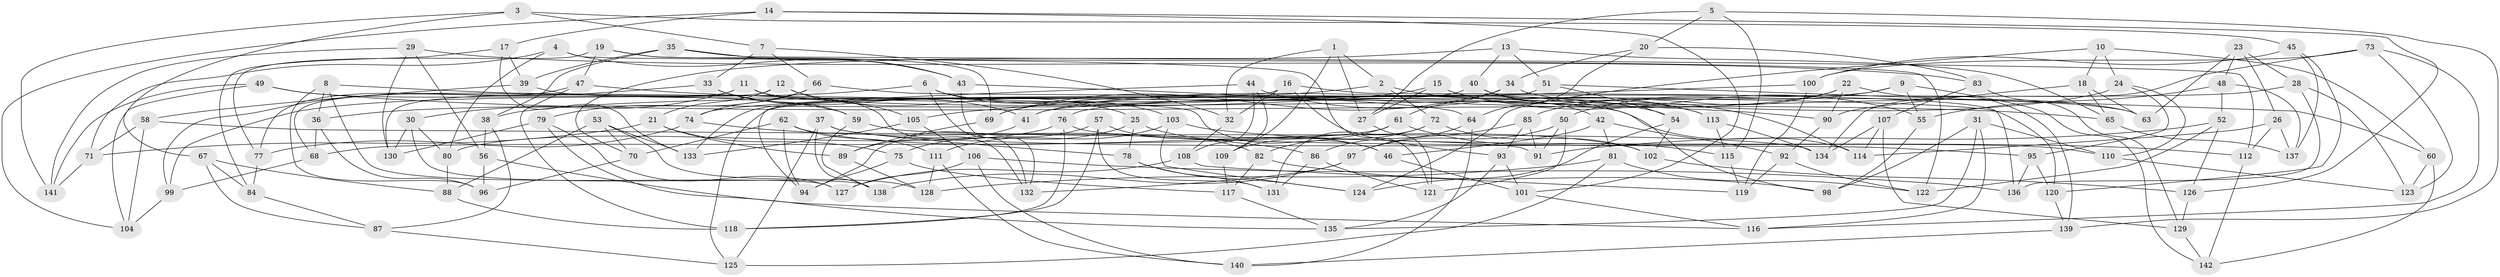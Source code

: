 // coarse degree distribution, {12: 0.011627906976744186, 4: 0.7674418604651163, 10: 0.10465116279069768, 7: 0.011627906976744186, 8: 0.023255813953488372, 9: 0.023255813953488372, 3: 0.046511627906976744, 11: 0.011627906976744186}
// Generated by graph-tools (version 1.1) at 2025/53/03/04/25 22:53:43]
// undirected, 142 vertices, 284 edges
graph export_dot {
  node [color=gray90,style=filled];
  1;
  2;
  3;
  4;
  5;
  6;
  7;
  8;
  9;
  10;
  11;
  12;
  13;
  14;
  15;
  16;
  17;
  18;
  19;
  20;
  21;
  22;
  23;
  24;
  25;
  26;
  27;
  28;
  29;
  30;
  31;
  32;
  33;
  34;
  35;
  36;
  37;
  38;
  39;
  40;
  41;
  42;
  43;
  44;
  45;
  46;
  47;
  48;
  49;
  50;
  51;
  52;
  53;
  54;
  55;
  56;
  57;
  58;
  59;
  60;
  61;
  62;
  63;
  64;
  65;
  66;
  67;
  68;
  69;
  70;
  71;
  72;
  73;
  74;
  75;
  76;
  77;
  78;
  79;
  80;
  81;
  82;
  83;
  84;
  85;
  86;
  87;
  88;
  89;
  90;
  91;
  92;
  93;
  94;
  95;
  96;
  97;
  98;
  99;
  100;
  101;
  102;
  103;
  104;
  105;
  106;
  107;
  108;
  109;
  110;
  111;
  112;
  113;
  114;
  115;
  116;
  117;
  118;
  119;
  120;
  121;
  122;
  123;
  124;
  125;
  126;
  127;
  128;
  129;
  130;
  131;
  132;
  133;
  134;
  135;
  136;
  137;
  138;
  139;
  140;
  141;
  142;
  1 -- 2;
  1 -- 32;
  1 -- 27;
  1 -- 109;
  2 -- 113;
  2 -- 38;
  2 -- 72;
  3 -- 7;
  3 -- 141;
  3 -- 45;
  3 -- 67;
  4 -- 71;
  4 -- 122;
  4 -- 80;
  4 -- 43;
  5 -- 115;
  5 -- 27;
  5 -- 139;
  5 -- 20;
  6 -- 132;
  6 -- 99;
  6 -- 98;
  6 -- 103;
  7 -- 66;
  7 -- 33;
  7 -- 32;
  8 -- 96;
  8 -- 127;
  8 -- 46;
  8 -- 36;
  9 -- 41;
  9 -- 55;
  9 -- 50;
  9 -- 142;
  10 -- 124;
  10 -- 24;
  10 -- 60;
  10 -- 18;
  11 -- 68;
  11 -- 63;
  11 -- 132;
  11 -- 30;
  12 -- 21;
  12 -- 105;
  12 -- 130;
  12 -- 25;
  13 -- 40;
  13 -- 70;
  13 -- 51;
  13 -- 65;
  14 -- 126;
  14 -- 104;
  14 -- 101;
  14 -- 17;
  15 -- 113;
  15 -- 55;
  15 -- 27;
  15 -- 36;
  16 -- 32;
  16 -- 93;
  16 -- 94;
  16 -- 136;
  17 -- 133;
  17 -- 84;
  17 -- 39;
  18 -- 90;
  18 -- 65;
  18 -- 63;
  19 -- 121;
  19 -- 69;
  19 -- 47;
  19 -- 77;
  20 -- 34;
  20 -- 83;
  20 -- 64;
  21 -- 75;
  21 -- 89;
  21 -- 71;
  22 -- 85;
  22 -- 69;
  22 -- 90;
  22 -- 139;
  23 -- 28;
  23 -- 63;
  23 -- 48;
  23 -- 26;
  24 -- 41;
  24 -- 110;
  24 -- 95;
  25 -- 75;
  25 -- 46;
  25 -- 78;
  26 -- 137;
  26 -- 112;
  26 -- 114;
  27 -- 121;
  28 -- 123;
  28 -- 136;
  28 -- 76;
  29 -- 130;
  29 -- 56;
  29 -- 141;
  29 -- 83;
  30 -- 138;
  30 -- 130;
  30 -- 80;
  31 -- 135;
  31 -- 110;
  31 -- 116;
  31 -- 98;
  32 -- 108;
  33 -- 99;
  33 -- 41;
  33 -- 59;
  34 -- 63;
  34 -- 69;
  34 -- 61;
  35 -- 39;
  35 -- 38;
  35 -- 112;
  35 -- 43;
  36 -- 96;
  36 -- 68;
  37 -- 110;
  37 -- 138;
  37 -- 125;
  37 -- 78;
  38 -- 56;
  38 -- 87;
  39 -- 114;
  39 -- 58;
  40 -- 133;
  40 -- 42;
  40 -- 114;
  41 -- 89;
  42 -- 46;
  42 -- 92;
  42 -- 81;
  43 -- 132;
  43 -- 64;
  44 -- 108;
  44 -- 109;
  44 -- 54;
  44 -- 74;
  45 -- 137;
  45 -- 100;
  45 -- 120;
  46 -- 101;
  47 -- 118;
  47 -- 77;
  47 -- 90;
  48 -- 55;
  48 -- 52;
  48 -- 137;
  49 -- 59;
  49 -- 104;
  49 -- 65;
  49 -- 141;
  50 -- 121;
  50 -- 91;
  50 -- 97;
  51 -- 54;
  51 -- 125;
  51 -- 60;
  52 -- 91;
  52 -- 126;
  52 -- 122;
  53 -- 128;
  53 -- 88;
  53 -- 133;
  53 -- 70;
  54 -- 124;
  54 -- 102;
  55 -- 98;
  56 -- 116;
  56 -- 96;
  57 -- 94;
  57 -- 131;
  57 -- 82;
  57 -- 118;
  58 -- 71;
  58 -- 91;
  58 -- 104;
  59 -- 138;
  59 -- 134;
  60 -- 123;
  60 -- 142;
  61 -- 115;
  61 -- 68;
  61 -- 109;
  62 -- 102;
  62 -- 70;
  62 -- 111;
  62 -- 94;
  64 -- 140;
  64 -- 86;
  65 -- 137;
  66 -- 79;
  66 -- 120;
  66 -- 74;
  67 -- 87;
  67 -- 84;
  67 -- 88;
  68 -- 99;
  69 -- 89;
  70 -- 96;
  71 -- 141;
  72 -- 131;
  72 -- 82;
  72 -- 102;
  73 -- 116;
  73 -- 134;
  73 -- 123;
  73 -- 100;
  74 -- 86;
  74 -- 77;
  75 -- 117;
  75 -- 94;
  76 -- 80;
  76 -- 95;
  76 -- 118;
  77 -- 84;
  78 -- 124;
  78 -- 131;
  79 -- 130;
  79 -- 127;
  79 -- 135;
  80 -- 88;
  81 -- 122;
  81 -- 125;
  81 -- 128;
  82 -- 117;
  82 -- 98;
  83 -- 107;
  83 -- 129;
  84 -- 87;
  85 -- 93;
  85 -- 97;
  85 -- 91;
  86 -- 131;
  86 -- 121;
  87 -- 125;
  88 -- 118;
  89 -- 128;
  90 -- 92;
  92 -- 119;
  92 -- 122;
  93 -- 135;
  93 -- 101;
  95 -- 136;
  95 -- 120;
  97 -- 138;
  97 -- 132;
  99 -- 104;
  100 -- 119;
  100 -- 105;
  101 -- 116;
  102 -- 126;
  103 -- 112;
  103 -- 124;
  103 -- 111;
  105 -- 106;
  105 -- 133;
  106 -- 140;
  106 -- 127;
  106 -- 136;
  107 -- 134;
  107 -- 129;
  107 -- 114;
  108 -- 119;
  108 -- 127;
  109 -- 117;
  110 -- 123;
  111 -- 140;
  111 -- 128;
  112 -- 142;
  113 -- 134;
  113 -- 115;
  115 -- 119;
  117 -- 135;
  120 -- 139;
  126 -- 129;
  129 -- 142;
  139 -- 140;
}
